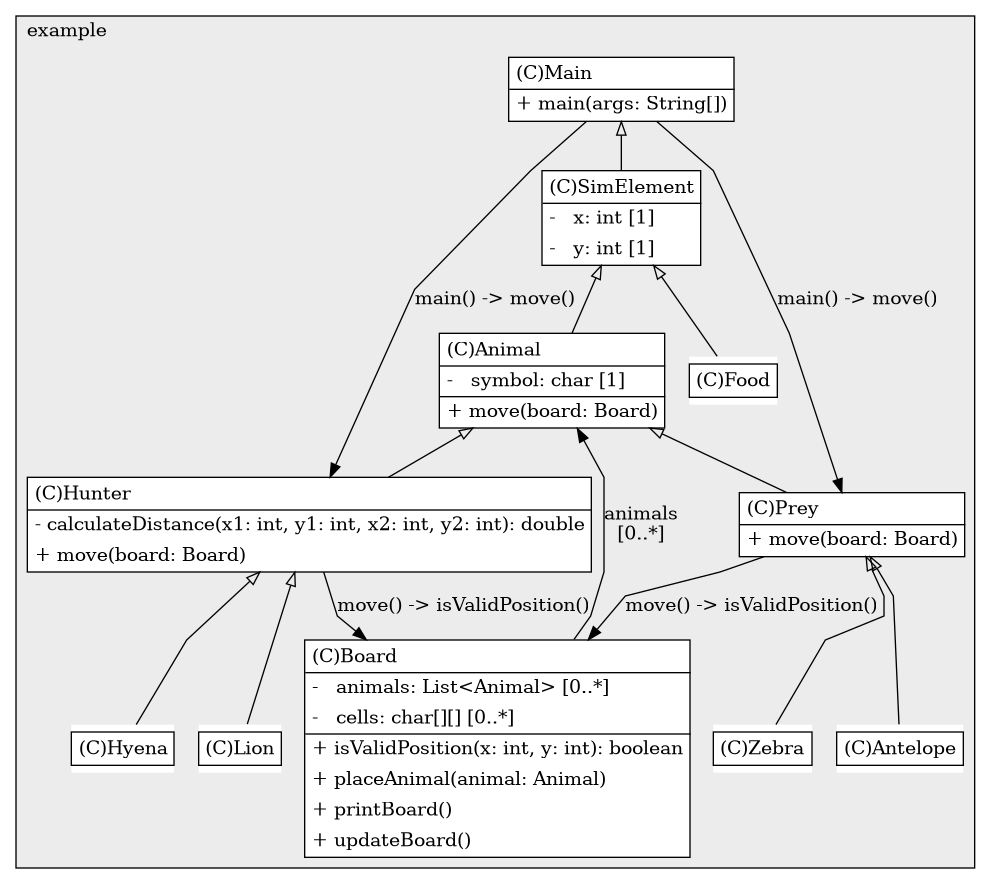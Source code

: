 @startuml

/' diagram meta data start
config=StructureConfiguration;
{
  "projectClassification": {
    "searchMode": "OpenProject", // OpenProject, AllProjects
    "includedProjects": "",
    "pathEndKeywords": "*.impl",
    "isClientPath": "",
    "isClientName": "",
    "isTestPath": "",
    "isTestName": "",
    "isMappingPath": "",
    "isMappingName": "",
    "isDataAccessPath": "",
    "isDataAccessName": "",
    "isDataStructurePath": "",
    "isDataStructureName": "",
    "isInterfaceStructuresPath": "",
    "isInterfaceStructuresName": "",
    "isEntryPointPath": "",
    "isEntryPointName": "",
    "treatFinalFieldsAsMandatory": false
  },
  "graphRestriction": {
    "classPackageExcludeFilter": "",
    "classPackageIncludeFilter": "",
    "classNameExcludeFilter": "",
    "classNameIncludeFilter": "",
    "methodNameExcludeFilter": "",
    "methodNameIncludeFilter": "",
    "removeByInheritance": "", // inheritance/annotation based filtering is done in a second step
    "removeByAnnotation": "",
    "removeByClassPackage": "", // cleanup the graph after inheritance/annotation based filtering is done
    "removeByClassName": "",
    "cutMappings": false,
    "cutEnum": true,
    "cutTests": true,
    "cutClient": true,
    "cutDataAccess": false,
    "cutInterfaceStructures": false,
    "cutDataStructures": false,
    "cutGetterAndSetter": true,
    "cutConstructors": true
  },
  "graphTraversal": {
    "forwardDepth": 6,
    "backwardDepth": 6,
    "classPackageExcludeFilter": "",
    "classPackageIncludeFilter": "",
    "classNameExcludeFilter": "",
    "classNameIncludeFilter": "",
    "methodNameExcludeFilter": "",
    "methodNameIncludeFilter": "",
    "hideMappings": false,
    "hideDataStructures": false,
    "hidePrivateMethods": true,
    "hideInterfaceCalls": true, // indirection: implementation -> interface (is hidden) -> implementation
    "onlyShowApplicationEntryPoints": false, // root node is included
    "useMethodCallsForStructureDiagram": "ForwardOnly" // ForwardOnly, BothDirections, No
  },
  "details": {
    "aggregation": "GroupByClass", // ByClass, GroupByClass, None
    "showClassGenericTypes": true,
    "showMethods": true,
    "showMethodParameterNames": true,
    "showMethodParameterTypes": true,
    "showMethodReturnType": true,
    "showPackageLevels": 2,
    "showDetailedClassStructure": true
  },
  "rootClass": "org.example.Main",
  "extensionCallbackMethod": "" // qualified.class.name#methodName - signature: public static String method(String)
}
diagram meta data end '/



digraph g {
    rankdir="TB"
    splines=polyline
    

'nodes 
subgraph cluster_1322970774 { 
   	label=example
	labeljust=l
	fillcolor="#ececec"
	style=filled
   
   Animal1526836320[
	label=<<TABLE BORDER="1" CELLBORDER="0" CELLPADDING="4" CELLSPACING="0">
<TR><TD ALIGN="LEFT" >(C)Animal</TD></TR>
<HR/>
<TR><TD ALIGN="LEFT" >-   symbol: char [1]</TD></TR>
<HR/>
<TR><TD ALIGN="LEFT" >+ move(board: Board)</TD></TR>
</TABLE>>
	style=filled
	margin=0
	shape=plaintext
	fillcolor="#FFFFFF"
];

Antelope1526836320[
	label=<<TABLE BORDER="1" CELLBORDER="0" CELLPADDING="4" CELLSPACING="0">
<TR><TD ALIGN="LEFT" >(C)Antelope</TD></TR>
</TABLE>>
	style=filled
	margin=0
	shape=plaintext
	fillcolor="#FFFFFF"
];

Board1526836320[
	label=<<TABLE BORDER="1" CELLBORDER="0" CELLPADDING="4" CELLSPACING="0">
<TR><TD ALIGN="LEFT" >(C)Board</TD></TR>
<HR/>
<TR><TD ALIGN="LEFT" >-   animals: List&lt;Animal&gt; [0..*]</TD></TR>
<TR><TD ALIGN="LEFT" >-   cells: char[][] [0..*]</TD></TR>
<HR/>
<TR><TD ALIGN="LEFT" >+ isValidPosition(x: int, y: int): boolean</TD></TR>
<TR><TD ALIGN="LEFT" >+ placeAnimal(animal: Animal)</TD></TR>
<TR><TD ALIGN="LEFT" >+ printBoard()</TD></TR>
<TR><TD ALIGN="LEFT" >+ updateBoard()</TD></TR>
</TABLE>>
	style=filled
	margin=0
	shape=plaintext
	fillcolor="#FFFFFF"
];

Food1526836320[
	label=<<TABLE BORDER="1" CELLBORDER="0" CELLPADDING="4" CELLSPACING="0">
<TR><TD ALIGN="LEFT" >(C)Food</TD></TR>
</TABLE>>
	style=filled
	margin=0
	shape=plaintext
	fillcolor="#FFFFFF"
];

Hunter1526836320[
	label=<<TABLE BORDER="1" CELLBORDER="0" CELLPADDING="4" CELLSPACING="0">
<TR><TD ALIGN="LEFT" >(C)Hunter</TD></TR>
<HR/>
<TR><TD ALIGN="LEFT" >- calculateDistance(x1: int, y1: int, x2: int, y2: int): double</TD></TR>
<TR><TD ALIGN="LEFT" >+ move(board: Board)</TD></TR>
</TABLE>>
	style=filled
	margin=0
	shape=plaintext
	fillcolor="#FFFFFF"
];

Hyena1526836320[
	label=<<TABLE BORDER="1" CELLBORDER="0" CELLPADDING="4" CELLSPACING="0">
<TR><TD ALIGN="LEFT" >(C)Hyena</TD></TR>
</TABLE>>
	style=filled
	margin=0
	shape=plaintext
	fillcolor="#FFFFFF"
];

Lion1526836320[
	label=<<TABLE BORDER="1" CELLBORDER="0" CELLPADDING="4" CELLSPACING="0">
<TR><TD ALIGN="LEFT" >(C)Lion</TD></TR>
</TABLE>>
	style=filled
	margin=0
	shape=plaintext
	fillcolor="#FFFFFF"
];

Main1526836320[
	label=<<TABLE BORDER="1" CELLBORDER="0" CELLPADDING="4" CELLSPACING="0">
<TR><TD ALIGN="LEFT" >(C)Main</TD></TR>
<HR/>
<TR><TD ALIGN="LEFT" >+ main(args: String[])</TD></TR>
</TABLE>>
	style=filled
	margin=0
	shape=plaintext
	fillcolor="#FFFFFF"
];

Prey1526836320[
	label=<<TABLE BORDER="1" CELLBORDER="0" CELLPADDING="4" CELLSPACING="0">
<TR><TD ALIGN="LEFT" >(C)Prey</TD></TR>
<HR/>
<TR><TD ALIGN="LEFT" >+ move(board: Board)</TD></TR>
</TABLE>>
	style=filled
	margin=0
	shape=plaintext
	fillcolor="#FFFFFF"
];

SimElement1526836320[
	label=<<TABLE BORDER="1" CELLBORDER="0" CELLPADDING="4" CELLSPACING="0">
<TR><TD ALIGN="LEFT" >(C)SimElement</TD></TR>
<HR/>
<TR><TD ALIGN="LEFT" >-   x: int [1]</TD></TR>
<TR><TD ALIGN="LEFT" >-   y: int [1]</TD></TR>
</TABLE>>
	style=filled
	margin=0
	shape=plaintext
	fillcolor="#FFFFFF"
];

Zebra1526836320[
	label=<<TABLE BORDER="1" CELLBORDER="0" CELLPADDING="4" CELLSPACING="0">
<TR><TD ALIGN="LEFT" >(C)Zebra</TD></TR>
</TABLE>>
	style=filled
	margin=0
	shape=plaintext
	fillcolor="#FFFFFF"
];
} 

'edges    
Animal1526836320 -> Hunter1526836320[arrowhead=none, arrowtail=empty, dir=both];
Animal1526836320 -> Prey1526836320[arrowhead=none, arrowtail=empty, dir=both];
Board1526836320 -> Animal1526836320[label="animals
[0..*]"];
Hunter1526836320 -> Board1526836320[label="move() -> isValidPosition()"];
Hunter1526836320 -> Hyena1526836320[arrowhead=none, arrowtail=empty, dir=both];
Hunter1526836320 -> Lion1526836320[arrowhead=none, arrowtail=empty, dir=both];
Main1526836320 -> Hunter1526836320[label="main() -> move()"];
Main1526836320 -> Prey1526836320[label="main() -> move()"];
Main1526836320 -> SimElement1526836320[arrowhead=none, arrowtail=empty, dir=both];
Prey1526836320 -> Antelope1526836320[arrowhead=none, arrowtail=empty, dir=both];
Prey1526836320 -> Board1526836320[label="move() -> isValidPosition()"];
Prey1526836320 -> Zebra1526836320[arrowhead=none, arrowtail=empty, dir=both];
SimElement1526836320 -> Animal1526836320[arrowhead=none, arrowtail=empty, dir=both];
SimElement1526836320 -> Food1526836320[arrowhead=none, arrowtail=empty, dir=both];
    
}
@enduml
